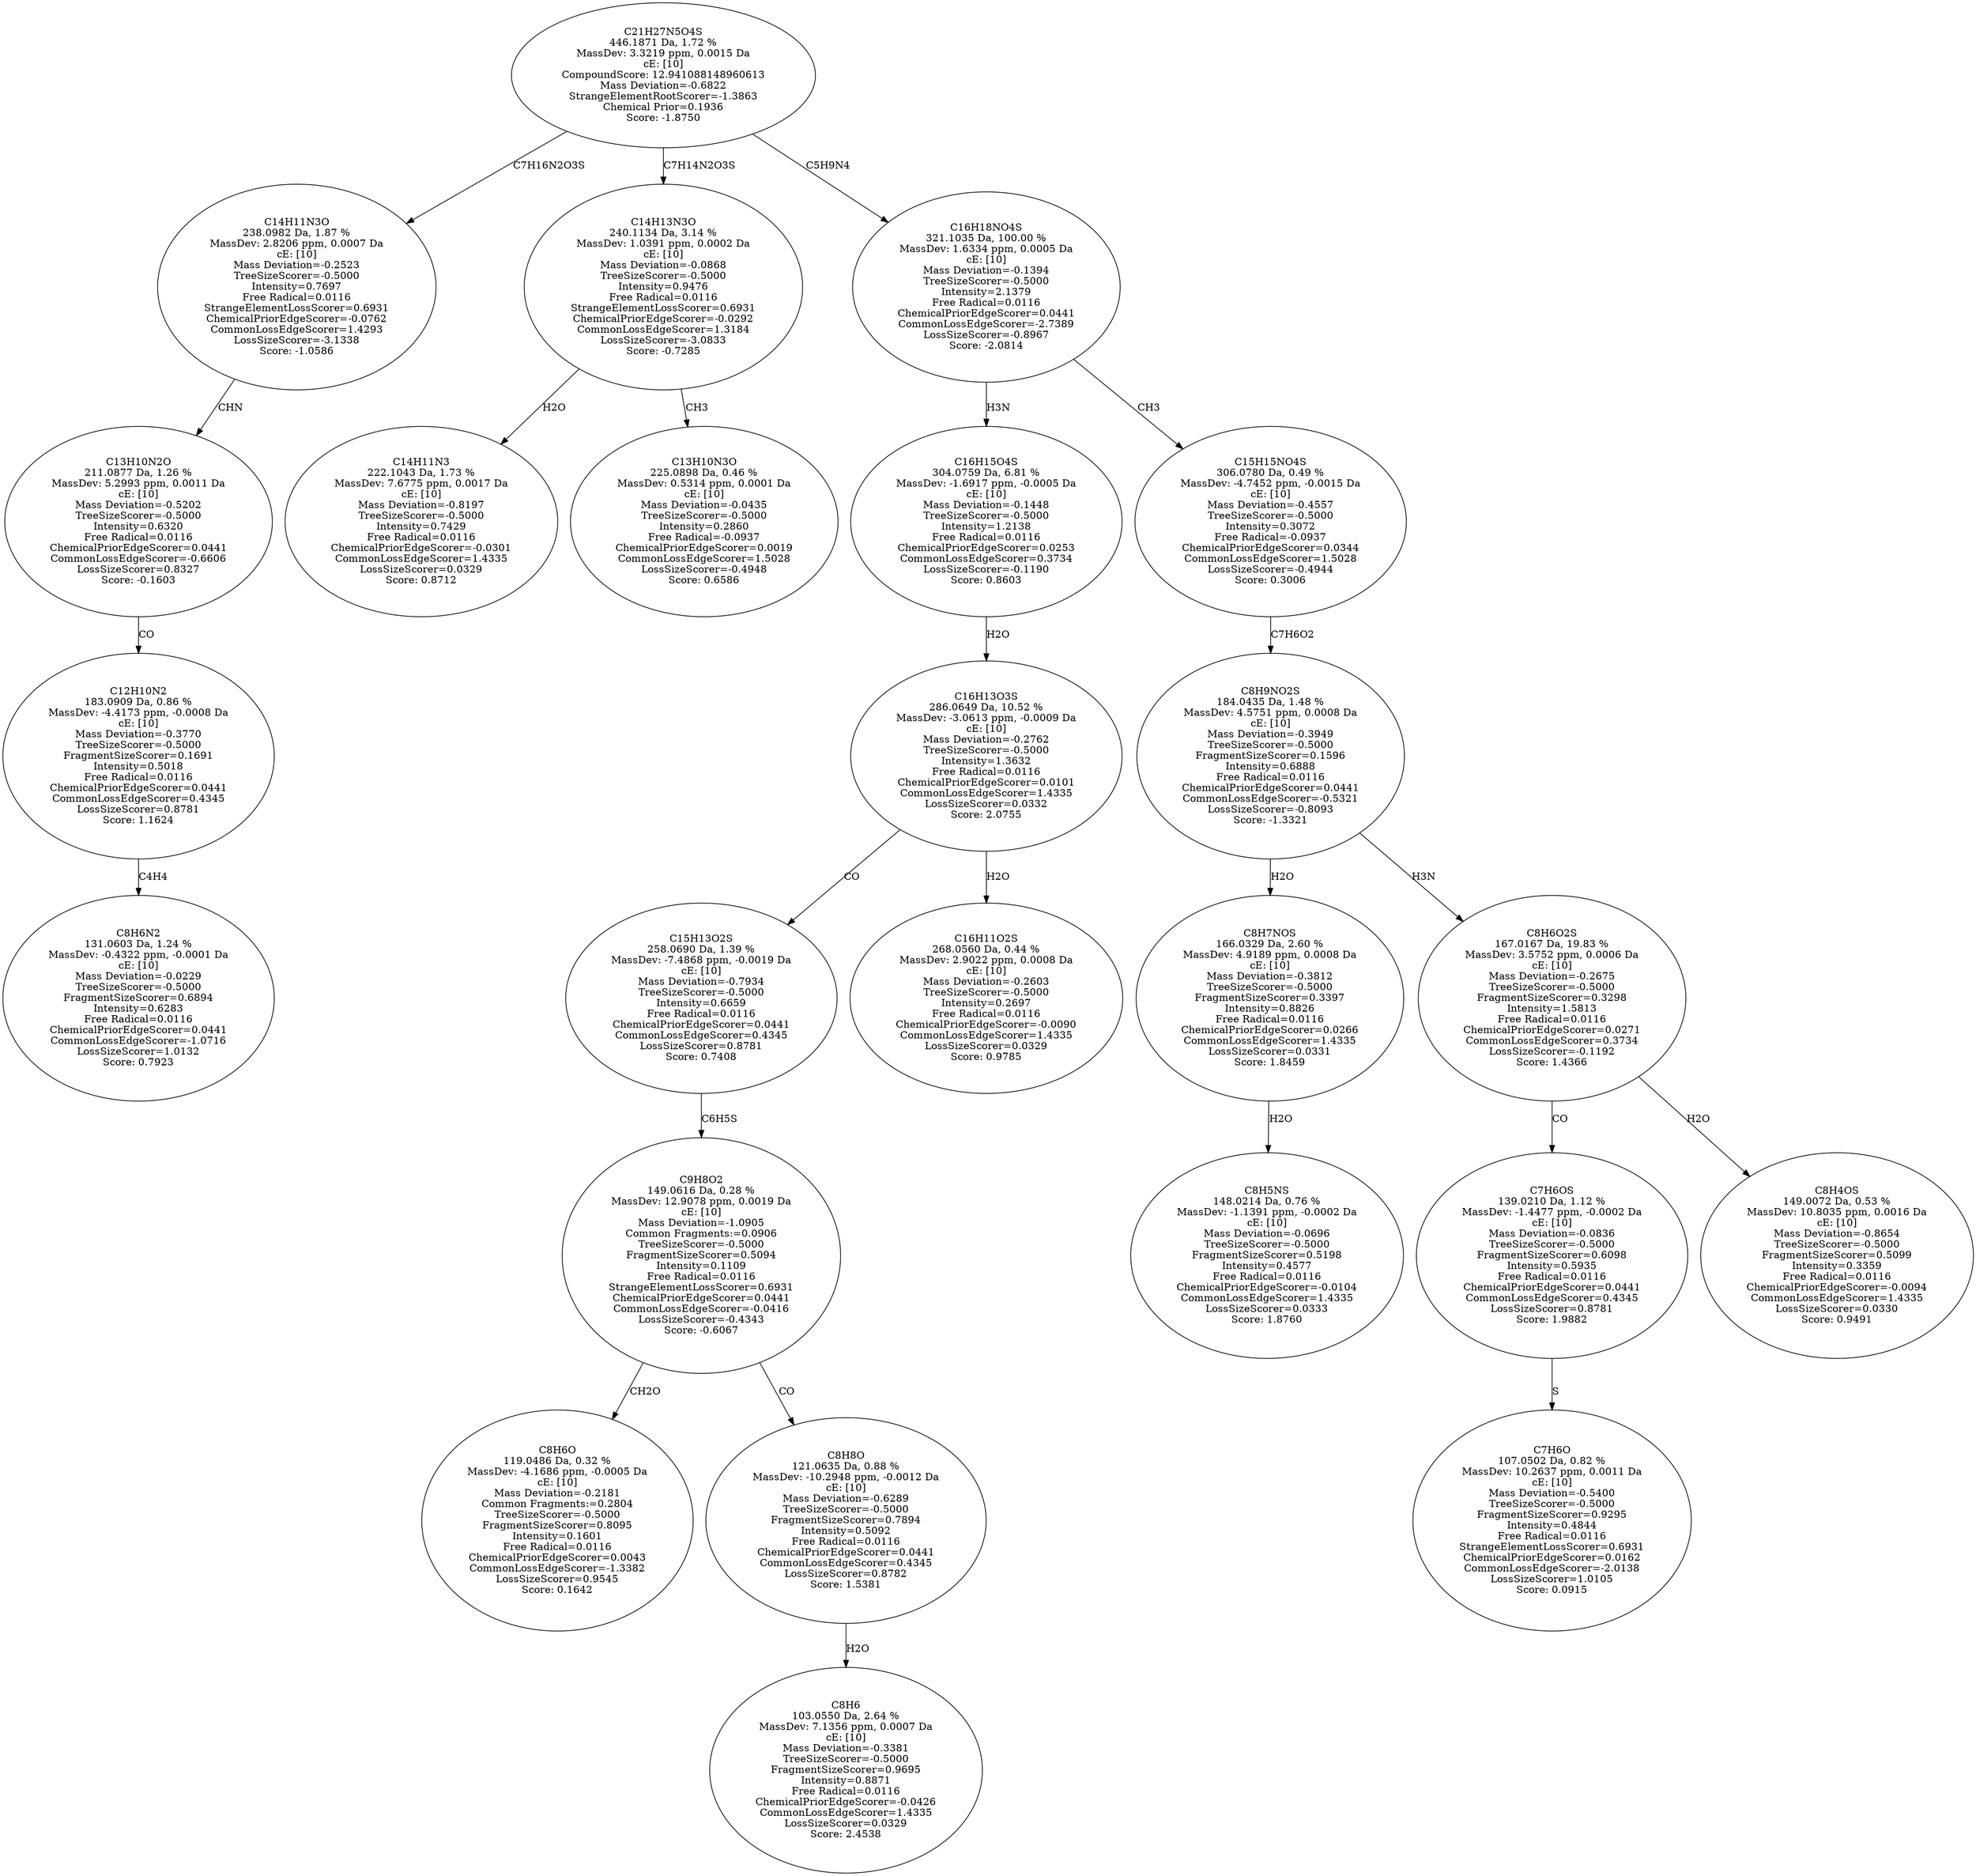 strict digraph {
v1 [label="C8H6N2\n131.0603 Da, 1.24 %\nMassDev: -0.4322 ppm, -0.0001 Da\ncE: [10]\nMass Deviation=-0.0229\nTreeSizeScorer=-0.5000\nFragmentSizeScorer=0.6894\nIntensity=0.6283\nFree Radical=0.0116\nChemicalPriorEdgeScorer=0.0441\nCommonLossEdgeScorer=-1.0716\nLossSizeScorer=1.0132\nScore: 0.7923"];
v2 [label="C12H10N2\n183.0909 Da, 0.86 %\nMassDev: -4.4173 ppm, -0.0008 Da\ncE: [10]\nMass Deviation=-0.3770\nTreeSizeScorer=-0.5000\nFragmentSizeScorer=0.1691\nIntensity=0.5018\nFree Radical=0.0116\nChemicalPriorEdgeScorer=0.0441\nCommonLossEdgeScorer=0.4345\nLossSizeScorer=0.8781\nScore: 1.1624"];
v3 [label="C13H10N2O\n211.0877 Da, 1.26 %\nMassDev: 5.2993 ppm, 0.0011 Da\ncE: [10]\nMass Deviation=-0.5202\nTreeSizeScorer=-0.5000\nIntensity=0.6320\nFree Radical=0.0116\nChemicalPriorEdgeScorer=0.0441\nCommonLossEdgeScorer=-0.6606\nLossSizeScorer=0.8327\nScore: -0.1603"];
v4 [label="C14H11N3O\n238.0982 Da, 1.87 %\nMassDev: 2.8206 ppm, 0.0007 Da\ncE: [10]\nMass Deviation=-0.2523\nTreeSizeScorer=-0.5000\nIntensity=0.7697\nFree Radical=0.0116\nStrangeElementLossScorer=0.6931\nChemicalPriorEdgeScorer=-0.0762\nCommonLossEdgeScorer=1.4293\nLossSizeScorer=-3.1338\nScore: -1.0586"];
v5 [label="C14H11N3\n222.1043 Da, 1.73 %\nMassDev: 7.6775 ppm, 0.0017 Da\ncE: [10]\nMass Deviation=-0.8197\nTreeSizeScorer=-0.5000\nIntensity=0.7429\nFree Radical=0.0116\nChemicalPriorEdgeScorer=-0.0301\nCommonLossEdgeScorer=1.4335\nLossSizeScorer=0.0329\nScore: 0.8712"];
v6 [label="C13H10N3O\n225.0898 Da, 0.46 %\nMassDev: 0.5314 ppm, 0.0001 Da\ncE: [10]\nMass Deviation=-0.0435\nTreeSizeScorer=-0.5000\nIntensity=0.2860\nFree Radical=-0.0937\nChemicalPriorEdgeScorer=0.0019\nCommonLossEdgeScorer=1.5028\nLossSizeScorer=-0.4948\nScore: 0.6586"];
v7 [label="C14H13N3O\n240.1134 Da, 3.14 %\nMassDev: 1.0391 ppm, 0.0002 Da\ncE: [10]\nMass Deviation=-0.0868\nTreeSizeScorer=-0.5000\nIntensity=0.9476\nFree Radical=0.0116\nStrangeElementLossScorer=0.6931\nChemicalPriorEdgeScorer=-0.0292\nCommonLossEdgeScorer=1.3184\nLossSizeScorer=-3.0833\nScore: -0.7285"];
v8 [label="C8H6O\n119.0486 Da, 0.32 %\nMassDev: -4.1686 ppm, -0.0005 Da\ncE: [10]\nMass Deviation=-0.2181\nCommon Fragments:=0.2804\nTreeSizeScorer=-0.5000\nFragmentSizeScorer=0.8095\nIntensity=0.1601\nFree Radical=0.0116\nChemicalPriorEdgeScorer=0.0043\nCommonLossEdgeScorer=-1.3382\nLossSizeScorer=0.9545\nScore: 0.1642"];
v9 [label="C8H6\n103.0550 Da, 2.64 %\nMassDev: 7.1356 ppm, 0.0007 Da\ncE: [10]\nMass Deviation=-0.3381\nTreeSizeScorer=-0.5000\nFragmentSizeScorer=0.9695\nIntensity=0.8871\nFree Radical=0.0116\nChemicalPriorEdgeScorer=-0.0426\nCommonLossEdgeScorer=1.4335\nLossSizeScorer=0.0329\nScore: 2.4538"];
v10 [label="C8H8O\n121.0635 Da, 0.88 %\nMassDev: -10.2948 ppm, -0.0012 Da\ncE: [10]\nMass Deviation=-0.6289\nTreeSizeScorer=-0.5000\nFragmentSizeScorer=0.7894\nIntensity=0.5092\nFree Radical=0.0116\nChemicalPriorEdgeScorer=0.0441\nCommonLossEdgeScorer=0.4345\nLossSizeScorer=0.8782\nScore: 1.5381"];
v11 [label="C9H8O2\n149.0616 Da, 0.28 %\nMassDev: 12.9078 ppm, 0.0019 Da\ncE: [10]\nMass Deviation=-1.0905\nCommon Fragments:=0.0906\nTreeSizeScorer=-0.5000\nFragmentSizeScorer=0.5094\nIntensity=0.1109\nFree Radical=0.0116\nStrangeElementLossScorer=0.6931\nChemicalPriorEdgeScorer=0.0441\nCommonLossEdgeScorer=-0.0416\nLossSizeScorer=-0.4343\nScore: -0.6067"];
v12 [label="C15H13O2S\n258.0690 Da, 1.39 %\nMassDev: -7.4868 ppm, -0.0019 Da\ncE: [10]\nMass Deviation=-0.7934\nTreeSizeScorer=-0.5000\nIntensity=0.6659\nFree Radical=0.0116\nChemicalPriorEdgeScorer=0.0441\nCommonLossEdgeScorer=0.4345\nLossSizeScorer=0.8781\nScore: 0.7408"];
v13 [label="C16H11O2S\n268.0560 Da, 0.44 %\nMassDev: 2.9022 ppm, 0.0008 Da\ncE: [10]\nMass Deviation=-0.2603\nTreeSizeScorer=-0.5000\nIntensity=0.2697\nFree Radical=0.0116\nChemicalPriorEdgeScorer=-0.0090\nCommonLossEdgeScorer=1.4335\nLossSizeScorer=0.0329\nScore: 0.9785"];
v14 [label="C16H13O3S\n286.0649 Da, 10.52 %\nMassDev: -3.0613 ppm, -0.0009 Da\ncE: [10]\nMass Deviation=-0.2762\nTreeSizeScorer=-0.5000\nIntensity=1.3632\nFree Radical=0.0116\nChemicalPriorEdgeScorer=0.0101\nCommonLossEdgeScorer=1.4335\nLossSizeScorer=0.0332\nScore: 2.0755"];
v15 [label="C16H15O4S\n304.0759 Da, 6.81 %\nMassDev: -1.6917 ppm, -0.0005 Da\ncE: [10]\nMass Deviation=-0.1448\nTreeSizeScorer=-0.5000\nIntensity=1.2138\nFree Radical=0.0116\nChemicalPriorEdgeScorer=0.0253\nCommonLossEdgeScorer=0.3734\nLossSizeScorer=-0.1190\nScore: 0.8603"];
v16 [label="C8H5NS\n148.0214 Da, 0.76 %\nMassDev: -1.1391 ppm, -0.0002 Da\ncE: [10]\nMass Deviation=-0.0696\nTreeSizeScorer=-0.5000\nFragmentSizeScorer=0.5198\nIntensity=0.4577\nFree Radical=0.0116\nChemicalPriorEdgeScorer=-0.0104\nCommonLossEdgeScorer=1.4335\nLossSizeScorer=0.0333\nScore: 1.8760"];
v17 [label="C8H7NOS\n166.0329 Da, 2.60 %\nMassDev: 4.9189 ppm, 0.0008 Da\ncE: [10]\nMass Deviation=-0.3812\nTreeSizeScorer=-0.5000\nFragmentSizeScorer=0.3397\nIntensity=0.8826\nFree Radical=0.0116\nChemicalPriorEdgeScorer=0.0266\nCommonLossEdgeScorer=1.4335\nLossSizeScorer=0.0331\nScore: 1.8459"];
v18 [label="C7H6O\n107.0502 Da, 0.82 %\nMassDev: 10.2637 ppm, 0.0011 Da\ncE: [10]\nMass Deviation=-0.5400\nTreeSizeScorer=-0.5000\nFragmentSizeScorer=0.9295\nIntensity=0.4844\nFree Radical=0.0116\nStrangeElementLossScorer=0.6931\nChemicalPriorEdgeScorer=0.0162\nCommonLossEdgeScorer=-2.0138\nLossSizeScorer=1.0105\nScore: 0.0915"];
v19 [label="C7H6OS\n139.0210 Da, 1.12 %\nMassDev: -1.4477 ppm, -0.0002 Da\ncE: [10]\nMass Deviation=-0.0836\nTreeSizeScorer=-0.5000\nFragmentSizeScorer=0.6098\nIntensity=0.5935\nFree Radical=0.0116\nChemicalPriorEdgeScorer=0.0441\nCommonLossEdgeScorer=0.4345\nLossSizeScorer=0.8781\nScore: 1.9882"];
v20 [label="C8H4OS\n149.0072 Da, 0.53 %\nMassDev: 10.8035 ppm, 0.0016 Da\ncE: [10]\nMass Deviation=-0.8654\nTreeSizeScorer=-0.5000\nFragmentSizeScorer=0.5099\nIntensity=0.3359\nFree Radical=0.0116\nChemicalPriorEdgeScorer=-0.0094\nCommonLossEdgeScorer=1.4335\nLossSizeScorer=0.0330\nScore: 0.9491"];
v21 [label="C8H6O2S\n167.0167 Da, 19.83 %\nMassDev: 3.5752 ppm, 0.0006 Da\ncE: [10]\nMass Deviation=-0.2675\nTreeSizeScorer=-0.5000\nFragmentSizeScorer=0.3298\nIntensity=1.5813\nFree Radical=0.0116\nChemicalPriorEdgeScorer=0.0271\nCommonLossEdgeScorer=0.3734\nLossSizeScorer=-0.1192\nScore: 1.4366"];
v22 [label="C8H9NO2S\n184.0435 Da, 1.48 %\nMassDev: 4.5751 ppm, 0.0008 Da\ncE: [10]\nMass Deviation=-0.3949\nTreeSizeScorer=-0.5000\nFragmentSizeScorer=0.1596\nIntensity=0.6888\nFree Radical=0.0116\nChemicalPriorEdgeScorer=0.0441\nCommonLossEdgeScorer=-0.5321\nLossSizeScorer=-0.8093\nScore: -1.3321"];
v23 [label="C15H15NO4S\n306.0780 Da, 0.49 %\nMassDev: -4.7452 ppm, -0.0015 Da\ncE: [10]\nMass Deviation=-0.4557\nTreeSizeScorer=-0.5000\nIntensity=0.3072\nFree Radical=-0.0937\nChemicalPriorEdgeScorer=0.0344\nCommonLossEdgeScorer=1.5028\nLossSizeScorer=-0.4944\nScore: 0.3006"];
v24 [label="C16H18NO4S\n321.1035 Da, 100.00 %\nMassDev: 1.6334 ppm, 0.0005 Da\ncE: [10]\nMass Deviation=-0.1394\nTreeSizeScorer=-0.5000\nIntensity=2.1379\nFree Radical=0.0116\nChemicalPriorEdgeScorer=0.0441\nCommonLossEdgeScorer=-2.7389\nLossSizeScorer=-0.8967\nScore: -2.0814"];
v25 [label="C21H27N5O4S\n446.1871 Da, 1.72 %\nMassDev: 3.3219 ppm, 0.0015 Da\ncE: [10]\nCompoundScore: 12.941088148960613\nMass Deviation=-0.6822\nStrangeElementRootScorer=-1.3863\nChemical Prior=0.1936\nScore: -1.8750"];
v2 -> v1 [label="C4H4"];
v3 -> v2 [label="CO"];
v4 -> v3 [label="CHN"];
v25 -> v4 [label="C7H16N2O3S"];
v7 -> v5 [label="H2O"];
v7 -> v6 [label="CH3"];
v25 -> v7 [label="C7H14N2O3S"];
v11 -> v8 [label="CH2O"];
v10 -> v9 [label="H2O"];
v11 -> v10 [label="CO"];
v12 -> v11 [label="C6H5S"];
v14 -> v12 [label="CO"];
v14 -> v13 [label="H2O"];
v15 -> v14 [label="H2O"];
v24 -> v15 [label="H3N"];
v17 -> v16 [label="H2O"];
v22 -> v17 [label="H2O"];
v19 -> v18 [label="S"];
v21 -> v19 [label="CO"];
v21 -> v20 [label="H2O"];
v22 -> v21 [label="H3N"];
v23 -> v22 [label="C7H6O2"];
v24 -> v23 [label="CH3"];
v25 -> v24 [label="C5H9N4"];
}